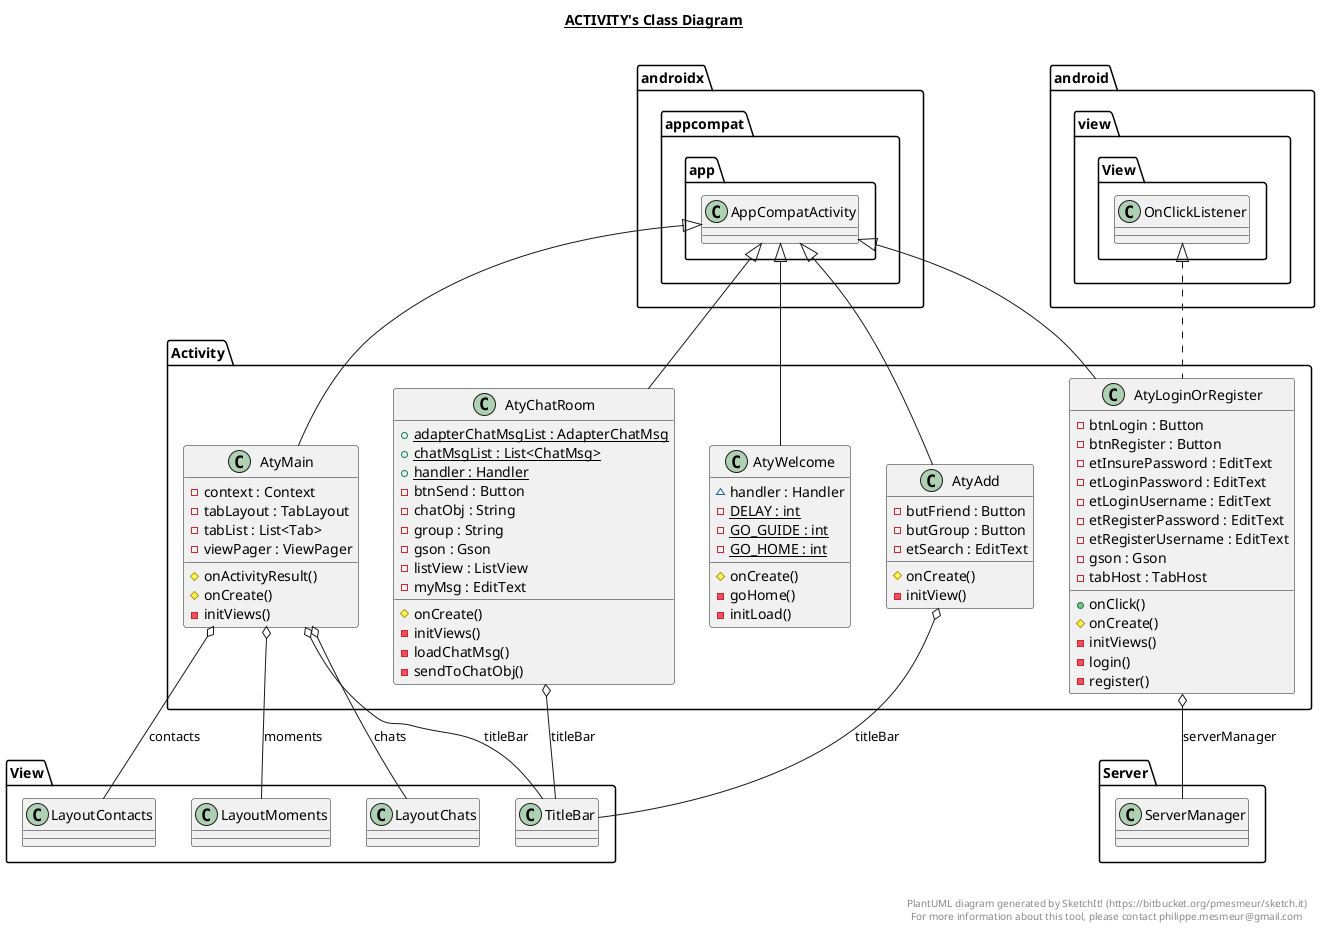 @startuml

title __ACTIVITY's Class Diagram__\n

  namespace Activity {
    class Activity.AtyAdd {
        - butFriend : Button
        - butGroup : Button
        - etSearch : EditText
        # onCreate()
        - initView()
    }
  }
  

  namespace Activity {
    class Activity.AtyChatRoom {
        {static} + adapterChatMsgList : AdapterChatMsg
        {static} + chatMsgList : List<ChatMsg>
        {static} + handler : Handler
        - btnSend : Button
        - chatObj : String
        - group : String
        - gson : Gson
        - listView : ListView
        - myMsg : EditText
        # onCreate()
        - initViews()
        - loadChatMsg()
        - sendToChatObj()
    }
  }
  

  namespace Activity {
    class Activity.AtyLoginOrRegister {
        - btnLogin : Button
        - btnRegister : Button
        - etInsurePassword : EditText
        - etLoginPassword : EditText
        - etLoginUsername : EditText
        - etRegisterPassword : EditText
        - etRegisterUsername : EditText
        - gson : Gson
        - tabHost : TabHost
        + onClick()
        # onCreate()
        - initViews()
        - login()
        - register()
    }
  }
  

  namespace Activity {
    class Activity.AtyMain {
        - context : Context
        - tabLayout : TabLayout
        - tabList : List<Tab>
        - viewPager : ViewPager
        # onActivityResult()
        # onCreate()
        - initViews()
    }
  }
  

  namespace Activity {
    class Activity.AtyWelcome {
        ~ handler : Handler
        {static} - DELAY : int
        {static} - GO_GUIDE : int
        {static} - GO_HOME : int
        # onCreate()
        - goHome()
        - initLoad()
    }
  }
  

  Activity.AtyAdd -up-|> androidx.appcompat.app.AppCompatActivity
  Activity.AtyAdd o-- View.TitleBar : titleBar
  Activity.AtyChatRoom -up-|> androidx.appcompat.app.AppCompatActivity
  Activity.AtyChatRoom o-- View.TitleBar : titleBar
  Activity.AtyLoginOrRegister .up.|> android.view.View.OnClickListener
  Activity.AtyLoginOrRegister -up-|> androidx.appcompat.app.AppCompatActivity
  Activity.AtyLoginOrRegister o-- Server.ServerManager : serverManager
  Activity.AtyMain -up-|> androidx.appcompat.app.AppCompatActivity
  Activity.AtyMain o-- View.LayoutChats : chats
  Activity.AtyMain o-- View.LayoutContacts : contacts
  Activity.AtyMain o-- View.LayoutMoments : moments
  Activity.AtyMain o-- View.TitleBar : titleBar
  Activity.AtyWelcome -up-|> androidx.appcompat.app.AppCompatActivity


right footer


PlantUML diagram generated by SketchIt! (https://bitbucket.org/pmesmeur/sketch.it)
For more information about this tool, please contact philippe.mesmeur@gmail.com
endfooter

@enduml
